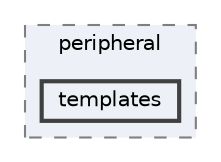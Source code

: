 digraph "C:/microchip/harmony3/gfx/middleware/legato/driver/processor/gfx2d/peripheral/templates"
{
 // INTERACTIVE_SVG=YES
 // LATEX_PDF_SIZE
  bgcolor="transparent";
  edge [fontname=Helvetica,fontsize=10,labelfontname=Helvetica,labelfontsize=10];
  node [fontname=Helvetica,fontsize=10,shape=box,height=0.2,width=0.4];
  compound=true
  subgraph clusterdir_90868e34f768be212f56ed92050cc343 {
    graph [ bgcolor="#edf0f7", pencolor="grey50", label="peripheral", fontname=Helvetica,fontsize=10 style="filled,dashed", URL="dir_90868e34f768be212f56ed92050cc343.html",tooltip=""]
  dir_cdf788a7cd01a48bd8bd2a57928cf78a [label="templates", fillcolor="#edf0f7", color="grey25", style="filled,bold", URL="dir_cdf788a7cd01a48bd8bd2a57928cf78a.html",tooltip=""];
  }
}

